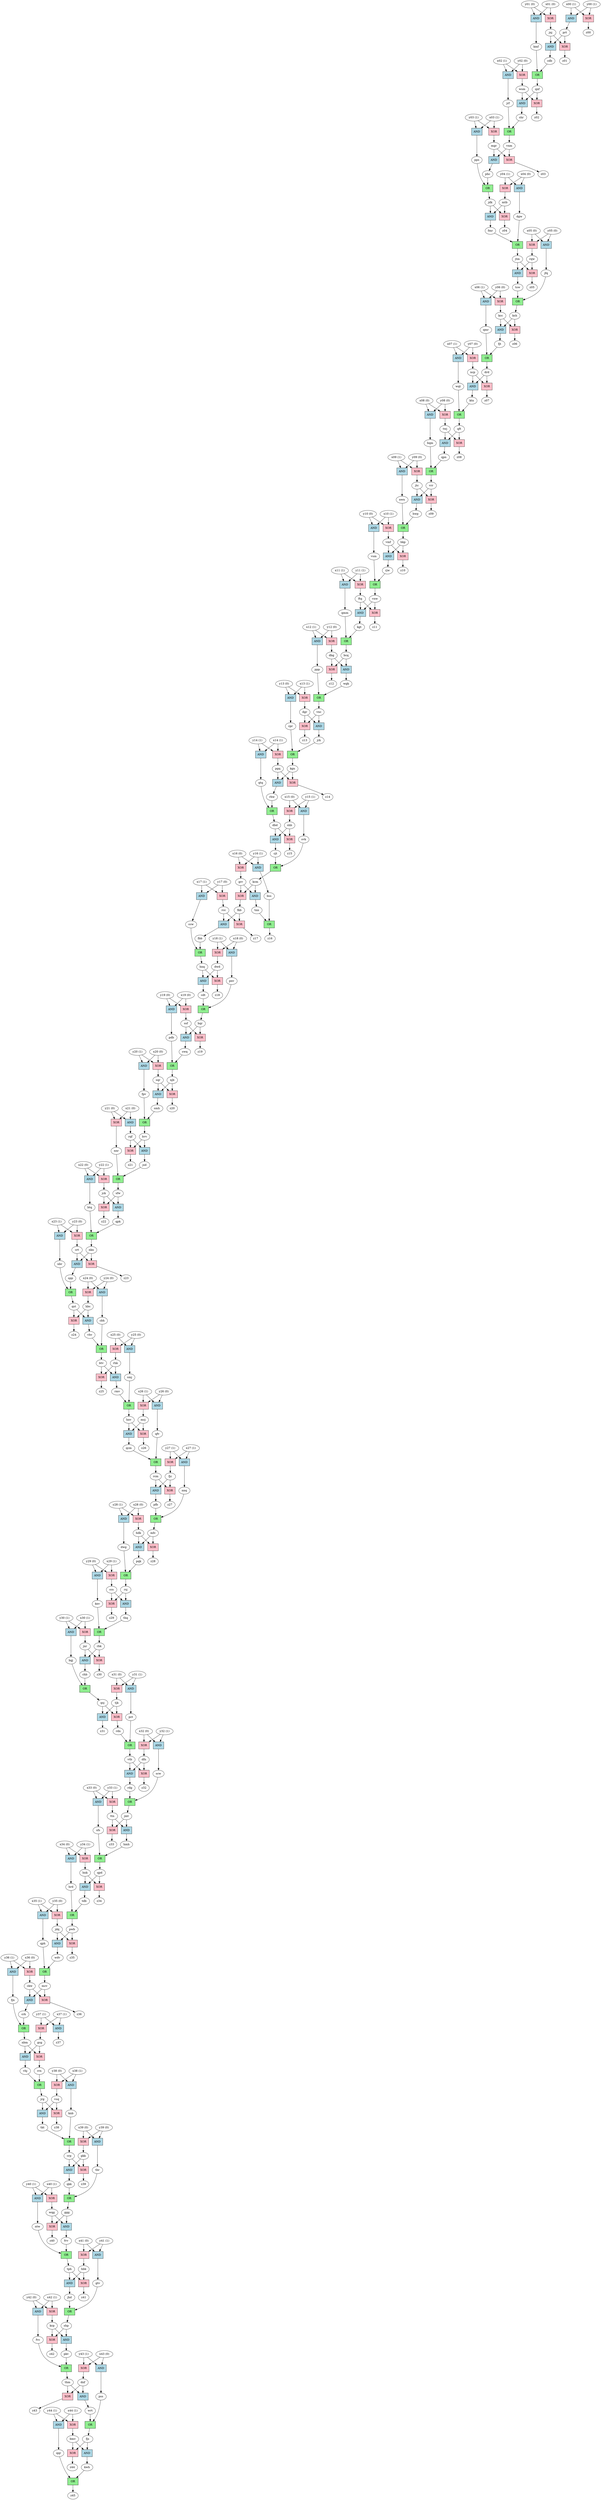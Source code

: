 digraph circuit {
    x22 [label="x22 (0)"];
    y03 [label="y03 (1)"];
    x08 [label="x08 (0)"];
    y01 [label="y01 (0)"];
    x35 [label="x35 (1)"];
    x09 [label="x09 (1)"];
    x23 [label="x23 (1)"];
    x39 [label="x39 (0)"];
    y14 [label="y14 (1)"];
    y22 [label="y22 (1)"];
    y35 [label="y35 (0)"];
    y44 [label="y44 (1)"];
    x17 [label="x17 (1)"];
    y36 [label="y36 (1)"];
    x12 [label="x12 (1)"];
    x16 [label="x16 (0)"];
    y18 [label="y18 (1)"];
    y19 [label="y19 (0)"];
    y37 [label="y37 (1)"];
    x05 [label="x05 (0)"];
    y04 [label="y04 (1)"];
    y08 [label="y08 (0)"];
    x01 [label="x01 (0)"];
    y29 [label="y29 (0)"];
    y42 [label="y42 (0)"];
    y43 [label="y43 (1)"];
    y40 [label="y40 (1)"];
    x18 [label="x18 (0)"];
    x41 [label="x41 (0)"];
    y17 [label="y17 (0)"];
    y21 [label="y21 (0)"];
    x07 [label="x07 (1)"];
    y27 [label="y27 (1)"];
    x06 [label="x06 (1)"];
    x03 [label="x03 (1)"];
    x26 [label="x26 (1)"];
    y10 [label="y10 (0)"];
    y23 [label="y23 (0)"];
    y38 [label="y38 (0)"];
    x11 [label="x11 (1)"];
    y26 [label="y26 (0)"];
    y20 [label="y20 (1)"];
    x25 [label="x25 (0)"];
    x33 [label="x33 (0)"];
    x32 [label="x32 (0)"];
    x36 [label="x36 (0)"];
    x29 [label="x29 (1)"];
    y33 [label="y33 (1)"];
    y39 [label="y39 (0)"];
    x15 [label="x15 (0)"];
    y28 [label="y28 (1)"];
    x04 [label="x04 (0)"];
    x24 [label="x24 (0)"];
    x42 [label="x42 (1)"];
    x31 [label="x31 (0)"];
    x20 [label="x20 (0)"];
    x37 [label="x37 (1)"];
    x43 [label="x43 (0)"];
    y13 [label="y13 (0)"];
    x34 [label="x34 (0)"];
    y25 [label="y25 (0)"];
    y16 [label="y16 (1)"];
    x14 [label="x14 (1)"];
    x28 [label="x28 (0)"];
    x27 [label="x27 (1)"];
    y06 [label="y06 (0)"];
    y30 [label="y30 (1)"];
    x19 [label="x19 (0)"];
    y24 [label="y24 (0)"];
    x02 [label="x02 (1)"];
    x10 [label="x10 (1)"];
    y12 [label="y12 (0)"];
    y15 [label="y15 (1)"];
    x21 [label="x21 (0)"];
    x40 [label="x40 (1)"];
    x30 [label="x30 (1)"];
    x44 [label="x44 (1)"];
    y05 [label="y05 (0)"];
    y34 [label="y34 (1)"];
    y07 [label="y07 (0)"];
    y32 [label="y32 (1)"];
    y41 [label="y41 (1)"];
    y02 [label="y02 (0)"];
    x13 [label="x13 (1)"];
    x38 [label="x38 (1)"];
    x00 [label="x00 (1)"];
    y00 [label="y00 (1)"];
    y09 [label="y09 (0)"];
    y11 [label="y11 (1)"];
    y31 [label="y31 (1)"];
    z20_op [label="XOR" shape=box style=filled fillcolor="pink"];
    sqr -> z20_op;
    njb -> z20_op;
    z20_op -> z20;
    pdb_op [label="AND" shape=box style=filled fillcolor="lightblue"];
    x19 -> pdb_op;
    y19 -> pdb_op;
    pdb_op -> pdb;
    vhj_op [label="AND" shape=box style=filled fillcolor="lightblue"];
    nbm -> vhj_op;
    gcg -> vhj_op;
    vhj_op -> vhj;
    pfb_op [label="AND" shape=box style=filled fillcolor="lightblue"];
    rcm -> pfb_op;
    fjc -> pfb_op;
    pfb_op -> pfb;
    z31_op [label="AND" shape=box style=filled fillcolor="lightblue"];
    qsj -> z31_op;
    tjk -> z31_op;
    z31_op -> z31;
    kgn_op [label="OR" shape=box style=filled fillcolor="lightgreen"];
    jrk -> kgn_op;
    cpr -> kgn_op;
    kgn_op -> kgn;
    qkk_op [label="AND" shape=box style=filled fillcolor="lightblue"];
    crp -> qkk_op;
    gkk -> qkk_op;
    qkk_op -> qkk;
    z24_op [label="XOR" shape=box style=filled fillcolor="pink"];
    qst -> z24_op;
    hbc -> z24_op;
    z24_op -> z24;
    z02_op [label="XOR" shape=box style=filled fillcolor="pink"];
    wsm -> z02_op;
    qnf -> z02_op;
    z02_op -> z02;
    dwg_op [label="AND" shape=box style=filled fillcolor="lightblue"];
    x28 -> dwg_op;
    y28 -> dwg_op;
    dwg_op -> dwg;
    vnm_op [label="OR" shape=box style=filled fillcolor="lightgreen"];
    jrf -> vnm_op;
    shr -> vnm_op;
    vnm_op -> vnm;
    bqm_op [label="AND" shape=box style=filled fillcolor="lightblue"];
    x08 -> bqm_op;
    y08 -> bqm_op;
    bqm_op -> bqm;
    prt_op [label="AND" shape=box style=filled fillcolor="lightblue"];
    x00 -> prt_op;
    y00 -> prt_op;
    prt_op -> prt;
    jsd_op [label="AND" shape=box style=filled fillcolor="lightblue"];
    rqf -> jsd_op;
    hvv -> jsd_op;
    jsd_op -> jsd;
    qmm_op [label="AND" shape=box style=filled fillcolor="lightblue"];
    x11 -> qmm_op;
    y11 -> qmm_op;
    qmm_op -> qmm;
    jck_op [label="XOR" shape=box style=filled fillcolor="pink"];
    y22 -> jck_op;
    x22 -> jck_op;
    jck_op -> jck;
    nwn_op [label="AND" shape=box style=filled fillcolor="lightblue"];
    x09 -> nwn_op;
    y09 -> nwn_op;
    nwn_op -> nwn;
    kwh_op [label="AND" shape=box style=filled fillcolor="lightblue"];
    bmv -> kwh_op;
    fjs -> kwh_op;
    kwh_op -> kwh;
    z39_op [label="XOR" shape=box style=filled fillcolor="pink"];
    crp -> z39_op;
    gkk -> z39_op;
    z39_op -> z39;
    z28_op [label="XOR" shape=box style=filled fillcolor="pink"];
    hdk -> z28_op;
    mfc -> z28_op;
    z28_op -> z28;
    nnq_op [label="AND" shape=box style=filled fillcolor="lightblue"];
    y27 -> nnq_op;
    x27 -> nnq_op;
    nnq_op -> nnq;
    z08_op [label="XOR" shape=box style=filled fillcolor="pink"];
    twj -> z08_op;
    qft -> z08_op;
    z08_op -> z08;
    hmh_op [label="AND" shape=box style=filled fillcolor="lightblue"];
    ttn -> hmh_op;
    jmt -> hmh_op;
    hmh_op -> hmh;
    hnk_op [label="XOR" shape=box style=filled fillcolor="pink"];
    y34 -> hnk_op;
    x34 -> hnk_op;
    hnk_op -> hnk;
    jdk_op [label="OR" shape=box style=filled fillcolor="lightgreen"];
    pps -> jdk_op;
    phc -> jdk_op;
    jdk_op -> jdk;
    thq_op [label="AND" shape=box style=filled fillcolor="lightblue"];
    ccs -> thq_op;
    rsj -> thq_op;
    thq_op -> thq;
    vnw_op [label="OR" shape=box style=filled fillcolor="lightgreen"];
    vsm -> vnw_op;
    rjw -> vnw_op;
    vnw_op -> vnw;
    grr_op [label="XOR" shape=box style=filled fillcolor="pink"];
    x16 -> grr_op;
    y16 -> grr_op;
    grr_op -> grr;
    tkt_op [label="AND" shape=box style=filled fillcolor="lightblue"];
    jrg -> tkt_op;
    vsq -> tkt_op;
    tkt_op -> tkt;
    z17_op [label="XOR" shape=box style=filled fillcolor="pink"];
    fkb -> z17_op;
    rcc -> z17_op;
    z17_op -> z17;
    z06_op [label="XOR" shape=box style=filled fillcolor="pink"];
    ksh -> z06_op;
    kcc -> z06_op;
    z06_op -> z06;
    z44_op [label="XOR" shape=box style=filled fillcolor="pink"];
    fjs -> z44_op;
    bmv -> z44_op;
    z44_op -> z44;
    ttn_op [label="XOR" shape=box style=filled fillcolor="pink"];
    y33 -> ttn_op;
    x33 -> ttn_op;
    ttn_op -> ttn;
    z00_op [label="XOR" shape=box style=filled fillcolor="pink"];
    x00 -> z00_op;
    y00 -> z00_op;
    z00_op -> z00;
    z03_op [label="XOR" shape=box style=filled fillcolor="pink"];
    vnm -> z03_op;
    mgr -> z03_op;
    z03_op -> z03;
    fjc_op [label="XOR" shape=box style=filled fillcolor="pink"];
    x27 -> fjc_op;
    y27 -> fjc_op;
    fjc_op -> fjc;
    z37_op [label="AND" shape=box style=filled fillcolor="lightblue"];
    y37 -> z37_op;
    x37 -> z37_op;
    z37_op -> z37;
    kcp_op [label="XOR" shape=box style=filled fillcolor="pink"];
    y42 -> kcp_op;
    x42 -> kcp_op;
    kcp_op -> kcp;
    cpr_op [label="AND" shape=box style=filled fillcolor="lightblue"];
    y13 -> cpr_op;
    x13 -> cpr_op;
    cpr_op -> cpr;
    hnv_op [label="OR" shape=box style=filled fillcolor="lightgreen"];
    rmv -> hnv_op;
    smj -> hnv_op;
    hnv_op -> hnv;
    qcm_op [label="AND" shape=box style=filled fillcolor="lightblue"];
    hnv -> qcm_op;
    mcj -> qcm_op;
    qcm_op -> qcm;
    gcg_op [label="XOR" shape=box style=filled fillcolor="pink"];
    y37 -> gcg_op;
    x37 -> gcg_op;
    gcg_op -> gcg;
    z30_op [label="XOR" shape=box style=filled fillcolor="pink"];
    jnr -> z30_op;
    rbk -> z30_op;
    z30_op -> z30;
    qph_op [label="AND" shape=box style=filled fillcolor="lightblue"];
    x35 -> qph_op;
    y35 -> qph_op;
    qph_op -> qph;
    kgt_op [label="AND" shape=box style=filled fillcolor="lightblue"];
    vnw -> kgt_op;
    ftq -> kgt_op;
    kgt_op -> kgt;
    hdk_op [label="XOR" shape=box style=filled fillcolor="pink"];
    y28 -> hdk_op;
    x28 -> hdk_op;
    hdk_op -> hdk;
    rjw_op [label="AND" shape=box style=filled fillcolor="lightblue"];
    vmf -> rjw_op;
    bkp -> rjw_op;
    rjw_op -> rjw;
    fmr_op [label="AND" shape=box style=filled fillcolor="lightblue"];
    mtb -> fmr_op;
    jdk -> fmr_op;
    fmr_op -> fmr;
    mgr_op [label="XOR" shape=box style=filled fillcolor="pink"];
    x03 -> mgr_op;
    y03 -> mgr_op;
    mgr_op -> mgr;
    ncp_op [label="XOR" shape=box style=filled fillcolor="pink"];
    y07 -> ncp_op;
    x07 -> ncp_op;
    ncp_op -> ncp;
    jhd_op [label="AND" shape=box style=filled fillcolor="lightblue"];
    tph -> jhd_op;
    hbk -> jhd_op;
    jhd_op -> jhd;
    fjn_op [label="AND" shape=box style=filled fillcolor="lightblue"];
    y36 -> fjn_op;
    x36 -> fjn_op;
    fjn_op -> fjn;
    rdn_op [label="XOR" shape=box style=filled fillcolor="pink"];
    qsj -> rdn_op;
    tjk -> rdn_op;
    rdn_op -> rdn;
    hqr_op [label="OR" shape=box style=filled fillcolor="lightgreen"];
    cdt -> hqr_op;
    pnv -> hqr_op;
    hqr_op -> hqr;
    cbh_op [label="AND" shape=box style=filled fillcolor="lightblue"];
    y24 -> cbh_op;
    x24 -> cbh_op;
    cbh_op -> cbh;
    tnn_op [label="AND" shape=box style=filled fillcolor="lightblue"];
    kcm -> tnn_op;
    grr -> tnn_op;
    tnn_op -> tnn;
    tsw_op [label="AND" shape=box style=filled fillcolor="lightblue"];
    jtm -> tsw_op;
    rqw -> tsw_op;
    tsw_op -> tsw;
    z26_op [label="XOR" shape=box style=filled fillcolor="pink"];
    mcj -> z26_op;
    hnv -> z26_op;
    z26_op -> z26;
    crp_op [label="OR" shape=box style=filled fillcolor="lightgreen"];
    tkt -> crp_op;
    knb -> crp_op;
    crp_op -> crp;
    jnr_op [label="XOR" shape=box style=filled fillcolor="pink"];
    y30 -> jnr_op;
    x30 -> jnr_op;
    jnr_op -> jnr;
    hbk_op [label="XOR" shape=box style=filled fillcolor="pink"];
    x41 -> hbk_op;
    y41 -> hbk_op;
    hbk_op -> hbk;
    bmv_op [label="XOR" shape=box style=filled fillcolor="pink"];
    y44 -> bmv_op;
    x44 -> bmv_op;
    bmv_op -> bmv;
    btv_op [label="OR" shape=box style=filled fillcolor="lightgreen"];
    vhv -> btv_op;
    cbh -> btv_op;
    btv_op -> btv;
    fvv_op [label="AND" shape=box style=filled fillcolor="lightblue"];
    wqg -> fvv_op;
    ggg -> fvv_op;
    fvv_op -> fvv;
    z13_op [label="XOR" shape=box style=filled fillcolor="pink"];
    dgr -> z13_op;
    vnc -> z13_op;
    z13_op -> z13;
    wdv_op [label="AND" shape=box style=filled fillcolor="lightblue"];
    jdq -> wdv_op;
    pwb -> wdv_op;
    wdv_op -> wdv;
    wqt_op [label="AND" shape=box style=filled fillcolor="lightblue"];
    y07 -> wqt_op;
    x07 -> wqt_op;
    wqt_op -> wqt;
    tbr_op [label="AND" shape=box style=filled fillcolor="lightblue"];
    y39 -> tbr_op;
    x39 -> tbr_op;
    tbr_op -> tbr;
    jdq_op [label="XOR" shape=box style=filled fillcolor="pink"];
    x35 -> jdq_op;
    y35 -> jdq_op;
    jdq_op -> jdq;
    jrg_op [label="OR" shape=box style=filled fillcolor="lightgreen"];
    vhj -> jrg_op;
    rrn -> jrg_op;
    jrg_op -> jrg;
    qst_op [label="OR" shape=box style=filled fillcolor="lightgreen"];
    nbr -> qst_op;
    spp -> qst_op;
    qst_op -> qst;
    jmt_op [label="OR" shape=box style=filled fillcolor="lightgreen"];
    rdg -> jmt_op;
    scw -> jmt_op;
    jmt_op -> jmt;
    z05_op [label="XOR" shape=box style=filled fillcolor="pink"];
    rqw -> z05_op;
    jtm -> z05_op;
    z05_op -> z05;
    knb_op [label="AND" shape=box style=filled fillcolor="lightblue"];
    x38 -> knb_op;
    y38 -> knb_op;
    knb_op -> knb;
    rbk_op [label="OR" shape=box style=filled fillcolor="lightgreen"];
    thq -> rbk_op;
    knv -> rbk_op;
    rbk_op -> rbk;
    z35_op [label="XOR" shape=box style=filled fillcolor="pink"];
    pwb -> z35_op;
    jdq -> z35_op;
    z35_op -> z35;
    pps_op [label="AND" shape=box style=filled fillcolor="lightblue"];
    y03 -> pps_op;
    x03 -> pps_op;
    pps_op -> pps;
    jrf_op [label="AND" shape=box style=filled fillcolor="lightblue"];
    x02 -> jrf_op;
    y02 -> jrf_op;
    jrf_op -> jrf;
    qsj_op [label="OR" shape=box style=filled fillcolor="lightgreen"];
    bgj -> qsj_op;
    chb -> qsj_op;
    qsj_op -> qsj;
    hnq_op [label="OR" shape=box style=filled fillcolor="lightgreen"];
    ccw -> hnq_op;
    fbb -> hnq_op;
    hnq_op -> hnq;
    njb_op [label="OR" shape=box style=filled fillcolor="lightgreen"];
    swq -> njb_op;
    pdb -> njb_op;
    njb_op -> njb;
    vtb_op [label="OR" shape=box style=filled fillcolor="lightgreen"];
    rdn -> vtb_op;
    pct -> vtb_op;
    vtb_op -> vtb;
    pwb_op [label="OR" shape=box style=filled fillcolor="lightgreen"];
    hrd -> pwb_op;
    tdb -> pwb_op;
    pwb_op -> pwb;
    z15_op [label="XOR" shape=box style=filled fillcolor="pink"];
    dbd -> z15_op;
    shb -> z15_op;
    z15_op -> z15;
    qnf_op [label="OR" shape=box style=filled fillcolor="lightgreen"];
    kmf -> qnf_op;
    cdb -> qnf_op;
    qnf_op -> qnf;
    fjs_op [label="OR" shape=box style=filled fillcolor="lightgreen"];
    wrt -> fjs_op;
    pss -> fjs_op;
    fjs_op -> fjs;
    dgw_op [label="AND" shape=box style=filled fillcolor="lightblue"];
    y04 -> dgw_op;
    x04 -> dgw_op;
    dgw_op -> dgw;
    rqw_op [label="XOR" shape=box style=filled fillcolor="pink"];
    y05 -> rqw_op;
    x05 -> rqw_op;
    rqw_op -> rqw;
    tph_op [label="OR" shape=box style=filled fillcolor="lightgreen"];
    ntw -> tph_op;
    fvv -> tph_op;
    tph_op -> tph;
    ftq_op [label="XOR" shape=box style=filled fillcolor="pink"];
    x11 -> ftq_op;
    y11 -> ftq_op;
    ftq_op -> ftq;
    qpk_op [label="AND" shape=box style=filled fillcolor="lightblue"];
    sfw -> qpk_op;
    jck -> qpk_op;
    qpk_op -> qpk;
    twj_op [label="XOR" shape=box style=filled fillcolor="pink"];
    x08 -> twj_op;
    y08 -> twj_op;
    twj_op -> twj;
    z10_op [label="XOR" shape=box style=filled fillcolor="pink"];
    bkp -> z10_op;
    vmf -> z10_op;
    z10_op -> z10;
    qtq_op [label="AND" shape=box style=filled fillcolor="lightblue"];
    y14 -> qtq_op;
    x14 -> qtq_op;
    qtq_op -> qtq;
    nbm_op [label="OR" shape=box style=filled fillcolor="lightgreen"];
    crk -> nbm_op;
    fjn -> nbm_op;
    nbm_op -> nbm;
    vnc_op [label="OR" shape=box style=filled fillcolor="lightgreen"];
    wgk -> vnc_op;
    ppp -> vnc_op;
    vnc_op -> vnc;
    phc_op [label="AND" shape=box style=filled fillcolor="lightblue"];
    vnm -> phc_op;
    mgr -> phc_op;
    phc_op -> phc;
    pkv_op [label="AND" shape=box style=filled fillcolor="lightblue"];
    shp -> pkv_op;
    kcp -> pkv_op;
    pkv_op -> pkv;
    rcc_op [label="XOR" shape=box style=filled fillcolor="pink"];
    y17 -> rcc_op;
    x17 -> rcc_op;
    rcc_op -> rcc;
    qmr_op [label="AND" shape=box style=filled fillcolor="lightblue"];
    x06 -> qmr_op;
    y06 -> qmr_op;
    qmr_op -> qmr;
    vsq_op [label="XOR" shape=box style=filled fillcolor="pink"];
    y38 -> vsq_op;
    x38 -> vsq_op;
    vsq_op -> vsq;
    gtv_op [label="AND" shape=box style=filled fillcolor="lightblue"];
    x41 -> gtv_op;
    y41 -> gtv_op;
    gtv_op -> gtv;
    wgk_op [label="AND" shape=box style=filled fillcolor="lightblue"];
    dbg -> wgk_op;
    bcq -> wgk_op;
    wgk_op -> wgk;
    ssf_op [label="XOR" shape=box style=filled fillcolor="pink"];
    x19 -> ssf_op;
    y19 -> ssf_op;
    ssf_op -> ssf;
    z19_op [label="XOR" shape=box style=filled fillcolor="pink"];
    ssf -> z19_op;
    hqr -> z19_op;
    z19_op -> z19;
    wqg_op [label="XOR" shape=box style=filled fillcolor="pink"];
    y40 -> wqg_op;
    x40 -> wqg_op;
    wqg_op -> wqg;
    shb_op [label="XOR" shape=box style=filled fillcolor="pink"];
    x15 -> shb_op;
    y15 -> shb_op;
    shb_op -> shb;
    tjk_op [label="XOR" shape=box style=filled fillcolor="pink"];
    y31 -> tjk_op;
    x31 -> tjk_op;
    tjk_op -> tjk;
    tdb_op [label="AND" shape=box style=filled fillcolor="lightblue"];
    qpd -> tdb_op;
    hnk -> tdb_op;
    tdb_op -> tdb;
    kmf_op [label="AND" shape=box style=filled fillcolor="lightblue"];
    x01 -> kmf_op;
    y01 -> kmf_op;
    kmf_op -> kmf;
    rhw_op [label="AND" shape=box style=filled fillcolor="lightblue"];
    kgn -> rhw_op;
    pgq -> rhw_op;
    rhw_op -> rhw;
    fjt_op [label="AND" shape=box style=filled fillcolor="lightblue"];
    ksh -> fjt_op;
    kcc -> fjt_op;
    fjt_op -> fjt;
    pss_op [label="AND" shape=box style=filled fillcolor="lightblue"];
    x43 -> pss_op;
    y43 -> pss_op;
    pss_op -> pss;
    swq_op [label="AND" shape=box style=filled fillcolor="lightblue"];
    ssf -> swq_op;
    hqr -> swq_op;
    swq_op -> swq;
    shr_op [label="AND" shape=box style=filled fillcolor="lightblue"];
    wsm -> shr_op;
    qnf -> shr_op;
    shr_op -> shr;
    ksh_op [label="OR" shape=box style=filled fillcolor="lightgreen"];
    jfq -> ksh_op;
    tsw -> ksh_op;
    ksh_op -> ksh;
    pqk_op [label="AND" shape=box style=filled fillcolor="lightblue"];
    mfc -> pqk_op;
    hdk -> pqk_op;
    pqk_op -> pqk;
    mfc_op [label="OR" shape=box style=filled fillcolor="lightgreen"];
    nnq -> mfc_op;
    pfb -> mfc_op;
    mfc_op -> mfc;
    jtc_op [label="XOR" shape=box style=filled fillcolor="pink"];
    x09 -> jtc_op;
    y09 -> jtc_op;
    jtc_op -> jtc;
    jtm_op [label="OR" shape=box style=filled fillcolor="lightgreen"];
    fmr -> jtm_op;
    dgw -> jtm_op;
    jtm_op -> jtm;
    rdg_op [label="AND" shape=box style=filled fillcolor="lightblue"];
    vtb -> rdg_op;
    dfn -> rdg_op;
    rdg_op -> rdg;
    ggg_op [label="OR" shape=box style=filled fillcolor="lightgreen"];
    qkk -> ggg_op;
    tbr -> ggg_op;
    ggg_op -> ggg;
    scw_op [label="AND" shape=box style=filled fillcolor="lightblue"];
    y32 -> scw_op;
    x32 -> scw_op;
    scw_op -> scw;
    qfv_op [label="AND" shape=box style=filled fillcolor="lightblue"];
    x26 -> qfv_op;
    y26 -> qfv_op;
    qfv_op -> qfv;
    z42_op [label="XOR" shape=box style=filled fillcolor="pink"];
    kcp -> z42_op;
    shp -> z42_op;
    z42_op -> z42;
    z40_op [label="XOR" shape=box style=filled fillcolor="pink"];
    wqg -> z40_op;
    ggg -> z40_op;
    z40_op -> z40;
    dbd_op [label="OR" shape=box style=filled fillcolor="lightgreen"];
    qtq -> dbd_op;
    rhw -> dbd_op;
    dbd_op -> dbd;
    sfs_op [label="AND" shape=box style=filled fillcolor="lightblue"];
    y33 -> sfs_op;
    x33 -> sfs_op;
    sfs_op -> sfs;
    bgj_op [label="AND" shape=box style=filled fillcolor="lightblue"];
    x30 -> bgj_op;
    y30 -> bgj_op;
    bgj_op -> bgj;
    z21_op [label="XOR" shape=box style=filled fillcolor="pink"];
    rqf -> z21_op;
    hvv -> z21_op;
    z21_op -> z21;
    qpn_op [label="AND" shape=box style=filled fillcolor="lightblue"];
    qft -> qpn_op;
    twj -> qpn_op;
    qpn_op -> qpn;
    nbr_op [label="AND" shape=box style=filled fillcolor="lightblue"];
    y23 -> nbr_op;
    x23 -> nbr_op;
    nbr_op -> nbr;
    smj_op [label="AND" shape=box style=filled fillcolor="lightblue"];
    x25 -> smj_op;
    y25 -> smj_op;
    smj_op -> smj;
    z27_op [label="XOR" shape=box style=filled fillcolor="pink"];
    fjc -> z27_op;
    rcm -> z27_op;
    z27_op -> z27;
    z01_op [label="XOR" shape=box style=filled fillcolor="pink"];
    prt -> z01_op;
    jnj -> z01_op;
    z01_op -> z01;
    bcq_op [label="OR" shape=box style=filled fillcolor="lightgreen"];
    kgt -> bcq_op;
    qmm -> bcq_op;
    bcq_op -> bcq;
    rqf_op [label="AND" shape=box style=filled fillcolor="lightblue"];
    y21 -> rqf_op;
    x21 -> rqf_op;
    rqf_op -> rqf;
    fvc_op [label="AND" shape=box style=filled fillcolor="lightblue"];
    x42 -> fvc_op;
    y42 -> fvc_op;
    fvc_op -> fvc;
    nkn_op [label="OR" shape=box style=filled fillcolor="lightgreen"];
    qpk -> nkn_op;
    btq -> nkn_op;
    nkn_op -> nkn;
    qqr_op [label="AND" shape=box style=filled fillcolor="lightblue"];
    y44 -> qqr_op;
    x44 -> qqr_op;
    qqr_op -> qqr;
    gkk_op [label="XOR" shape=box style=filled fillcolor="pink"];
    y39 -> gkk_op;
    x39 -> gkk_op;
    gkk_op -> gkk;
    qpd_op [label="OR" shape=box style=filled fillcolor="lightgreen"];
    sfs -> qpd_op;
    hmh -> qpd_op;
    qpd_op -> qpd;
    fbb_op [label="AND" shape=box style=filled fillcolor="lightblue"];
    fkb -> fbb_op;
    rcc -> fbb_op;
    fbb_op -> fbb;
    sfw_op [label="OR" shape=box style=filled fillcolor="lightgreen"];
    jsd -> sfw_op;
    nnr -> sfw_op;
    sfw_op -> sfw;
    z04_op [label="XOR" shape=box style=filled fillcolor="pink"];
    mtb -> z04_op;
    jdk -> z04_op;
    z04_op -> z04;
    rrn_op [label="XOR" shape=box style=filled fillcolor="pink"];
    gcg -> rrn_op;
    nbm -> rrn_op;
    rrn_op -> rrn;
    vhv_op [label="AND" shape=box style=filled fillcolor="lightblue"];
    hbc -> vhv_op;
    qst -> vhv_op;
    vhv_op -> vhv;
    z25_op [label="XOR" shape=box style=filled fillcolor="pink"];
    btv -> z25_op;
    rhk -> z25_op;
    z25_op -> z25;
    hrd_op [label="AND" shape=box style=filled fillcolor="lightblue"];
    x34 -> hrd_op;
    y34 -> hrd_op;
    hrd_op -> hrd;
    z16_op [label="OR" shape=box style=filled fillcolor="lightgreen"];
    tnn -> z16_op;
    bss -> z16_op;
    z16_op -> z16;
    rhk_op [label="XOR" shape=box style=filled fillcolor="pink"];
    x25 -> rhk_op;
    y25 -> rhk_op;
    rhk_op -> rhk;
    drd_op [label="OR" shape=box style=filled fillcolor="lightgreen"];
    qmr -> drd_op;
    fjt -> drd_op;
    drd_op -> drd;
    z09_op [label="XOR" shape=box style=filled fillcolor="pink"];
    vrr -> z09_op;
    jtc -> z09_op;
    z09_op -> z09;
    bss_op [label="AND" shape=box style=filled fillcolor="lightblue"];
    y16 -> bss_op;
    x16 -> bss_op;
    bss_op -> bss;
    fkb_op [label="XOR" shape=box style=filled fillcolor="pink"];
    kcm -> fkb_op;
    grr -> fkb_op;
    fkb_op -> fkb;
    z11_op [label="XOR" shape=box style=filled fillcolor="pink"];
    ftq -> z11_op;
    vnw -> z11_op;
    z11_op -> z11;
    nnr_op [label="XOR" shape=box style=filled fillcolor="pink"];
    x21 -> nnr_op;
    y21 -> nnr_op;
    nnr_op -> nnr;
    rcm_op [label="OR" shape=box style=filled fillcolor="lightgreen"];
    qfv -> rcm_op;
    qcm -> rcm_op;
    rcm_op -> rcm;
    z07_op [label="XOR" shape=box style=filled fillcolor="pink"];
    ncp -> z07_op;
    drd -> z07_op;
    z07_op -> z07;
    dbg_op [label="XOR" shape=box style=filled fillcolor="pink"];
    y12 -> dbg_op;
    x12 -> dbg_op;
    dbg_op -> dbg;
    mtb_op [label="XOR" shape=box style=filled fillcolor="pink"];
    y04 -> mtb_op;
    x04 -> mtb_op;
    mtb_op -> mtb;
    ppp_op [label="AND" shape=box style=filled fillcolor="lightblue"];
    x12 -> ppp_op;
    y12 -> ppp_op;
    ppp_op -> ppp;
    cjt_op [label="AND" shape=box style=filled fillcolor="lightblue"];
    shb -> cjt_op;
    dbd -> cjt_op;
    cjt_op -> cjt;
    z12_op [label="XOR" shape=box style=filled fillcolor="pink"];
    dbg -> z12_op;
    bcq -> z12_op;
    z12_op -> z12;
    thm_op [label="OR" shape=box style=filled fillcolor="lightgreen"];
    fvc -> thm_op;
    pkv -> thm_op;
    thm_op -> thm;
    jfq_op [label="AND" shape=box style=filled fillcolor="lightblue"];
    y05 -> jfq_op;
    x05 -> jfq_op;
    jfq_op -> jfq;
    fpv_op [label="AND" shape=box style=filled fillcolor="lightblue"];
    x20 -> fpv_op;
    y20 -> fpv_op;
    fpv_op -> fpv;
    hwp_op [label="AND" shape=box style=filled fillcolor="lightblue"];
    vrr -> hwp_op;
    jtc -> hwp_op;
    hwp_op -> hwp;
    hbc_op [label="XOR" shape=box style=filled fillcolor="pink"];
    y24 -> hbc_op;
    x24 -> hbc_op;
    hbc_op -> hbc;
    z45_op [label="OR" shape=box style=filled fillcolor="lightgreen"];
    kwh -> z45_op;
    qqr -> z45_op;
    z45_op -> z45;
    crk_op [label="AND" shape=box style=filled fillcolor="lightblue"];
    ckw -> crk_op;
    mcv -> crk_op;
    crk_op -> crk;
    crt_op [label="XOR" shape=box style=filled fillcolor="pink"];
    x23 -> crt_op;
    y23 -> crt_op;
    crt_op -> crt;
    vrr_op [label="OR" shape=box style=filled fillcolor="lightgreen"];
    bqm -> vrr_op;
    qpn -> vrr_op;
    vrr_op -> vrr;
    z41_op [label="XOR" shape=box style=filled fillcolor="pink"];
    tph -> z41_op;
    hbk -> z41_op;
    z41_op -> z41;
    z36_op [label="XOR" shape=box style=filled fillcolor="pink"];
    ckw -> z36_op;
    mcv -> z36_op;
    z36_op -> z36;
    knv_op [label="AND" shape=box style=filled fillcolor="lightblue"];
    y29 -> knv_op;
    x29 -> knv_op;
    knv_op -> knv;
    z34_op [label="XOR" shape=box style=filled fillcolor="pink"];
    qpd -> z34_op;
    hnk -> z34_op;
    z34_op -> z34;
    spp_op [label="AND" shape=box style=filled fillcolor="lightblue"];
    nkn -> spp_op;
    crt -> spp_op;
    spp_op -> spp;
    ntw_op [label="AND" shape=box style=filled fillcolor="lightblue"];
    x40 -> ntw_op;
    y40 -> ntw_op;
    ntw_op -> ntw;
    btq_op [label="AND" shape=box style=filled fillcolor="lightblue"];
    y22 -> btq_op;
    x22 -> btq_op;
    btq_op -> btq;
    dwd_op [label="XOR" shape=box style=filled fillcolor="pink"];
    x18 -> dwd_op;
    y18 -> dwd_op;
    dwd_op -> dwd;
    rmv_op [label="AND" shape=box style=filled fillcolor="lightblue"];
    rhk -> rmv_op;
    btv -> rmv_op;
    rmv_op -> rmv;
    z18_op [label="XOR" shape=box style=filled fillcolor="pink"];
    hnq -> z18_op;
    dwd -> z18_op;
    z18_op -> z18;
    smh_op [label="AND" shape=box style=filled fillcolor="lightblue"];
    sqr -> smh_op;
    njb -> smh_op;
    smh_op -> smh;
    pnv_op [label="AND" shape=box style=filled fillcolor="lightblue"];
    y18 -> pnv_op;
    x18 -> pnv_op;
    pnv_op -> pnv;
    cdb_op [label="AND" shape=box style=filled fillcolor="lightblue"];
    jnj -> cdb_op;
    prt -> cdb_op;
    cdb_op -> cdb;
    bkp_op [label="OR" shape=box style=filled fillcolor="lightgreen"];
    hwp -> bkp_op;
    nwn -> bkp_op;
    bkp_op -> bkp;
    dgr_op [label="XOR" shape=box style=filled fillcolor="pink"];
    x13 -> dgr_op;
    y13 -> dgr_op;
    dgr_op -> dgr;
    z38_op [label="XOR" shape=box style=filled fillcolor="pink"];
    vsq -> z38_op;
    jrg -> z38_op;
    z38_op -> z38;
    dnf_op [label="XOR" shape=box style=filled fillcolor="pink"];
    x43 -> dnf_op;
    y43 -> dnf_op;
    dnf_op -> dnf;
    ktn_op [label="AND" shape=box style=filled fillcolor="lightblue"];
    ncp -> ktn_op;
    drd -> ktn_op;
    ktn_op -> ktn;
    shp_op [label="OR" shape=box style=filled fillcolor="lightgreen"];
    gtv -> shp_op;
    jhd -> shp_op;
    shp_op -> shp;
    svk_op [label="AND" shape=box style=filled fillcolor="lightblue"];
    y15 -> svk_op;
    x15 -> svk_op;
    svk_op -> svk;
    hvv_op [label="OR" shape=box style=filled fillcolor="lightgreen"];
    fpv -> hvv_op;
    smh -> hvv_op;
    hvv_op -> hvv;
    cdt_op [label="AND" shape=box style=filled fillcolor="lightblue"];
    dwd -> cdt_op;
    hnq -> cdt_op;
    cdt_op -> cdt;
    ckw_op [label="XOR" shape=box style=filled fillcolor="pink"];
    x36 -> ckw_op;
    y36 -> ckw_op;
    ckw_op -> ckw;
    jnj_op [label="XOR" shape=box style=filled fillcolor="pink"];
    y01 -> jnj_op;
    x01 -> jnj_op;
    jnj_op -> jnj;
    z22_op [label="XOR" shape=box style=filled fillcolor="pink"];
    sfw -> z22_op;
    jck -> z22_op;
    z22_op -> z22;
    pct_op [label="AND" shape=box style=filled fillcolor="lightblue"];
    y31 -> pct_op;
    x31 -> pct_op;
    pct_op -> pct;
    ccs_op [label="XOR" shape=box style=filled fillcolor="pink"];
    y29 -> ccs_op;
    x29 -> ccs_op;
    ccs_op -> ccs;
    mcj_op [label="XOR" shape=box style=filled fillcolor="pink"];
    y26 -> mcj_op;
    x26 -> mcj_op;
    mcj_op -> mcj;
    jrk_op [label="AND" shape=box style=filled fillcolor="lightblue"];
    dgr -> jrk_op;
    vnc -> jrk_op;
    jrk_op -> jrk;
    chb_op [label="AND" shape=box style=filled fillcolor="lightblue"];
    jnr -> chb_op;
    rbk -> chb_op;
    chb_op -> chb;
    kcc_op [label="XOR" shape=box style=filled fillcolor="pink"];
    x06 -> kcc_op;
    y06 -> kcc_op;
    kcc_op -> kcc;
    wsm_op [label="XOR" shape=box style=filled fillcolor="pink"];
    y02 -> wsm_op;
    x02 -> wsm_op;
    wsm_op -> wsm;
    z32_op [label="XOR" shape=box style=filled fillcolor="pink"];
    vtb -> z32_op;
    dfn -> z32_op;
    z32_op -> z32;
    sqr_op [label="XOR" shape=box style=filled fillcolor="pink"];
    y20 -> sqr_op;
    x20 -> sqr_op;
    sqr_op -> sqr;
    qft_op [label="OR" shape=box style=filled fillcolor="lightgreen"];
    wqt -> qft_op;
    ktn -> qft_op;
    qft_op -> qft;
    z43_op [label="XOR" shape=box style=filled fillcolor="pink"];
    thm -> z43_op;
    dnf -> z43_op;
    z43_op -> z43;
    pgq_op [label="XOR" shape=box style=filled fillcolor="pink"];
    x14 -> pgq_op;
    y14 -> pgq_op;
    pgq_op -> pgq;
    z23_op [label="XOR" shape=box style=filled fillcolor="pink"];
    crt -> z23_op;
    nkn -> z23_op;
    z23_op -> z23;
    vmf_op [label="XOR" shape=box style=filled fillcolor="pink"];
    x10 -> vmf_op;
    y10 -> vmf_op;
    vmf_op -> vmf;
    dfn_op [label="XOR" shape=box style=filled fillcolor="pink"];
    x32 -> dfn_op;
    y32 -> dfn_op;
    dfn_op -> dfn;
    mcv_op [label="OR" shape=box style=filled fillcolor="lightgreen"];
    wdv -> mcv_op;
    qph -> mcv_op;
    mcv_op -> mcv;
    wrt_op [label="AND" shape=box style=filled fillcolor="lightblue"];
    dnf -> wrt_op;
    thm -> wrt_op;
    wrt_op -> wrt;
    z29_op [label="XOR" shape=box style=filled fillcolor="pink"];
    ccs -> z29_op;
    rsj -> z29_op;
    z29_op -> z29;
    z14_op [label="XOR" shape=box style=filled fillcolor="pink"];
    kgn -> z14_op;
    pgq -> z14_op;
    z14_op -> z14;
    vsm_op [label="AND" shape=box style=filled fillcolor="lightblue"];
    x10 -> vsm_op;
    y10 -> vsm_op;
    vsm_op -> vsm;
    kcm_op [label="OR" shape=box style=filled fillcolor="lightgreen"];
    cjt -> kcm_op;
    svk -> kcm_op;
    kcm_op -> kcm;
    rsj_op [label="OR" shape=box style=filled fillcolor="lightgreen"];
    pqk -> rsj_op;
    dwg -> rsj_op;
    rsj_op -> rsj;
    ccw_op [label="AND" shape=box style=filled fillcolor="lightblue"];
    y17 -> ccw_op;
    x17 -> ccw_op;
    ccw_op -> ccw;
    z33_op [label="XOR" shape=box style=filled fillcolor="pink"];
    jmt -> z33_op;
    ttn -> z33_op;
    z33_op -> z33;
}
